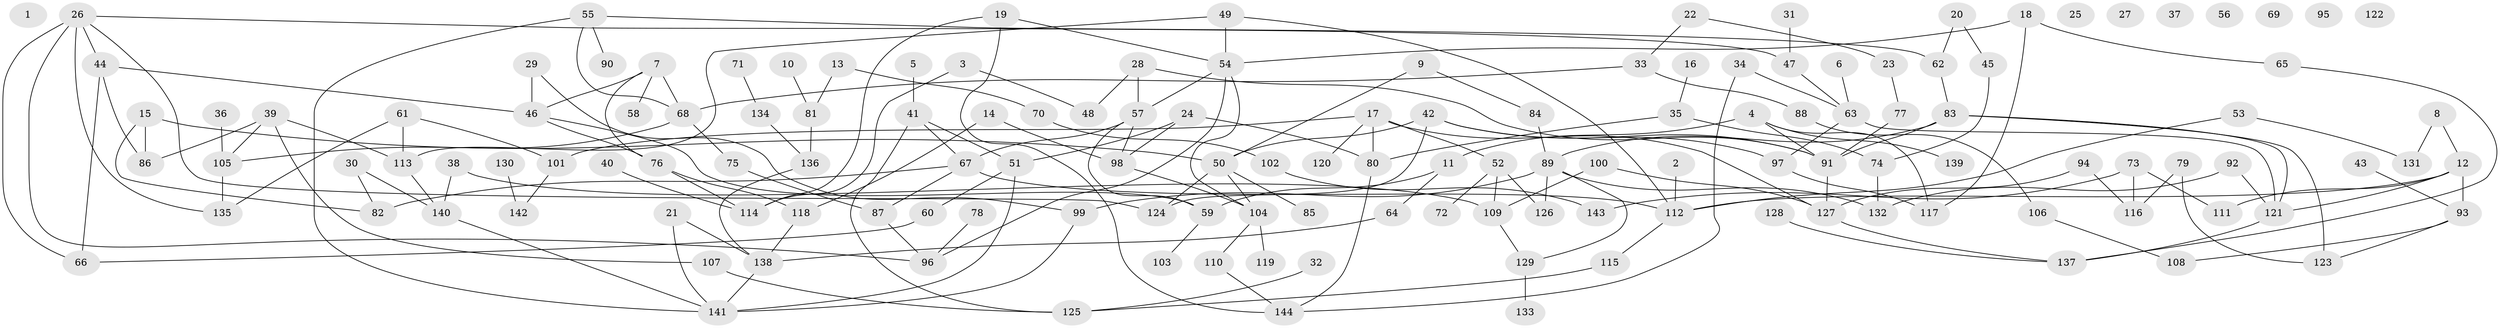 // coarse degree distribution, {0: 0.08080808080808081, 1: 0.1717171717171717, 4: 0.10101010101010101, 3: 0.16161616161616163, 2: 0.24242424242424243, 7: 0.030303030303030304, 5: 0.09090909090909091, 6: 0.10101010101010101, 8: 0.010101010101010102, 9: 0.010101010101010102}
// Generated by graph-tools (version 1.1) at 2025/23/03/03/25 07:23:29]
// undirected, 144 vertices, 195 edges
graph export_dot {
graph [start="1"]
  node [color=gray90,style=filled];
  1;
  2;
  3;
  4;
  5;
  6;
  7;
  8;
  9;
  10;
  11;
  12;
  13;
  14;
  15;
  16;
  17;
  18;
  19;
  20;
  21;
  22;
  23;
  24;
  25;
  26;
  27;
  28;
  29;
  30;
  31;
  32;
  33;
  34;
  35;
  36;
  37;
  38;
  39;
  40;
  41;
  42;
  43;
  44;
  45;
  46;
  47;
  48;
  49;
  50;
  51;
  52;
  53;
  54;
  55;
  56;
  57;
  58;
  59;
  60;
  61;
  62;
  63;
  64;
  65;
  66;
  67;
  68;
  69;
  70;
  71;
  72;
  73;
  74;
  75;
  76;
  77;
  78;
  79;
  80;
  81;
  82;
  83;
  84;
  85;
  86;
  87;
  88;
  89;
  90;
  91;
  92;
  93;
  94;
  95;
  96;
  97;
  98;
  99;
  100;
  101;
  102;
  103;
  104;
  105;
  106;
  107;
  108;
  109;
  110;
  111;
  112;
  113;
  114;
  115;
  116;
  117;
  118;
  119;
  120;
  121;
  122;
  123;
  124;
  125;
  126;
  127;
  128;
  129;
  130;
  131;
  132;
  133;
  134;
  135;
  136;
  137;
  138;
  139;
  140;
  141;
  142;
  143;
  144;
  2 -- 112;
  3 -- 48;
  3 -- 114;
  4 -- 11;
  4 -- 91;
  4 -- 117;
  4 -- 139;
  5 -- 41;
  6 -- 63;
  7 -- 46;
  7 -- 58;
  7 -- 68;
  7 -- 76;
  8 -- 12;
  8 -- 131;
  9 -- 50;
  9 -- 84;
  10 -- 81;
  11 -- 59;
  11 -- 64;
  12 -- 93;
  12 -- 111;
  12 -- 112;
  12 -- 121;
  13 -- 70;
  13 -- 81;
  14 -- 98;
  14 -- 118;
  15 -- 50;
  15 -- 82;
  15 -- 86;
  16 -- 35;
  17 -- 52;
  17 -- 80;
  17 -- 101;
  17 -- 120;
  17 -- 127;
  18 -- 54;
  18 -- 65;
  18 -- 117;
  19 -- 54;
  19 -- 114;
  19 -- 144;
  20 -- 45;
  20 -- 62;
  21 -- 138;
  21 -- 141;
  22 -- 23;
  22 -- 33;
  23 -- 77;
  24 -- 51;
  24 -- 80;
  24 -- 98;
  26 -- 44;
  26 -- 47;
  26 -- 66;
  26 -- 96;
  26 -- 124;
  26 -- 135;
  28 -- 48;
  28 -- 57;
  28 -- 91;
  29 -- 46;
  29 -- 99;
  30 -- 82;
  30 -- 140;
  31 -- 47;
  32 -- 125;
  33 -- 68;
  33 -- 88;
  34 -- 63;
  34 -- 144;
  35 -- 74;
  35 -- 80;
  36 -- 105;
  38 -- 109;
  38 -- 140;
  39 -- 86;
  39 -- 105;
  39 -- 107;
  39 -- 113;
  40 -- 114;
  41 -- 51;
  41 -- 67;
  41 -- 125;
  42 -- 50;
  42 -- 91;
  42 -- 97;
  42 -- 124;
  43 -- 93;
  44 -- 46;
  44 -- 66;
  44 -- 86;
  45 -- 74;
  46 -- 59;
  46 -- 76;
  47 -- 63;
  49 -- 54;
  49 -- 112;
  49 -- 113;
  50 -- 85;
  50 -- 104;
  50 -- 124;
  51 -- 60;
  51 -- 141;
  52 -- 72;
  52 -- 109;
  52 -- 126;
  53 -- 112;
  53 -- 131;
  54 -- 57;
  54 -- 96;
  54 -- 104;
  55 -- 62;
  55 -- 68;
  55 -- 90;
  55 -- 141;
  57 -- 59;
  57 -- 67;
  57 -- 98;
  59 -- 103;
  60 -- 66;
  61 -- 101;
  61 -- 113;
  61 -- 135;
  62 -- 83;
  63 -- 97;
  63 -- 121;
  64 -- 138;
  65 -- 137;
  67 -- 82;
  67 -- 87;
  67 -- 112;
  68 -- 75;
  68 -- 105;
  70 -- 102;
  71 -- 134;
  73 -- 111;
  73 -- 116;
  73 -- 143;
  74 -- 132;
  75 -- 87;
  76 -- 114;
  76 -- 118;
  77 -- 91;
  78 -- 96;
  79 -- 116;
  79 -- 123;
  80 -- 144;
  81 -- 136;
  83 -- 89;
  83 -- 91;
  83 -- 121;
  83 -- 123;
  84 -- 89;
  87 -- 96;
  88 -- 106;
  89 -- 99;
  89 -- 126;
  89 -- 129;
  89 -- 132;
  91 -- 127;
  92 -- 121;
  92 -- 132;
  93 -- 108;
  93 -- 123;
  94 -- 116;
  94 -- 127;
  97 -- 117;
  98 -- 104;
  99 -- 141;
  100 -- 109;
  100 -- 127;
  101 -- 142;
  102 -- 143;
  104 -- 110;
  104 -- 119;
  105 -- 135;
  106 -- 108;
  107 -- 125;
  109 -- 129;
  110 -- 144;
  112 -- 115;
  113 -- 140;
  115 -- 125;
  118 -- 138;
  121 -- 137;
  127 -- 137;
  128 -- 137;
  129 -- 133;
  130 -- 142;
  134 -- 136;
  136 -- 138;
  138 -- 141;
  140 -- 141;
}
